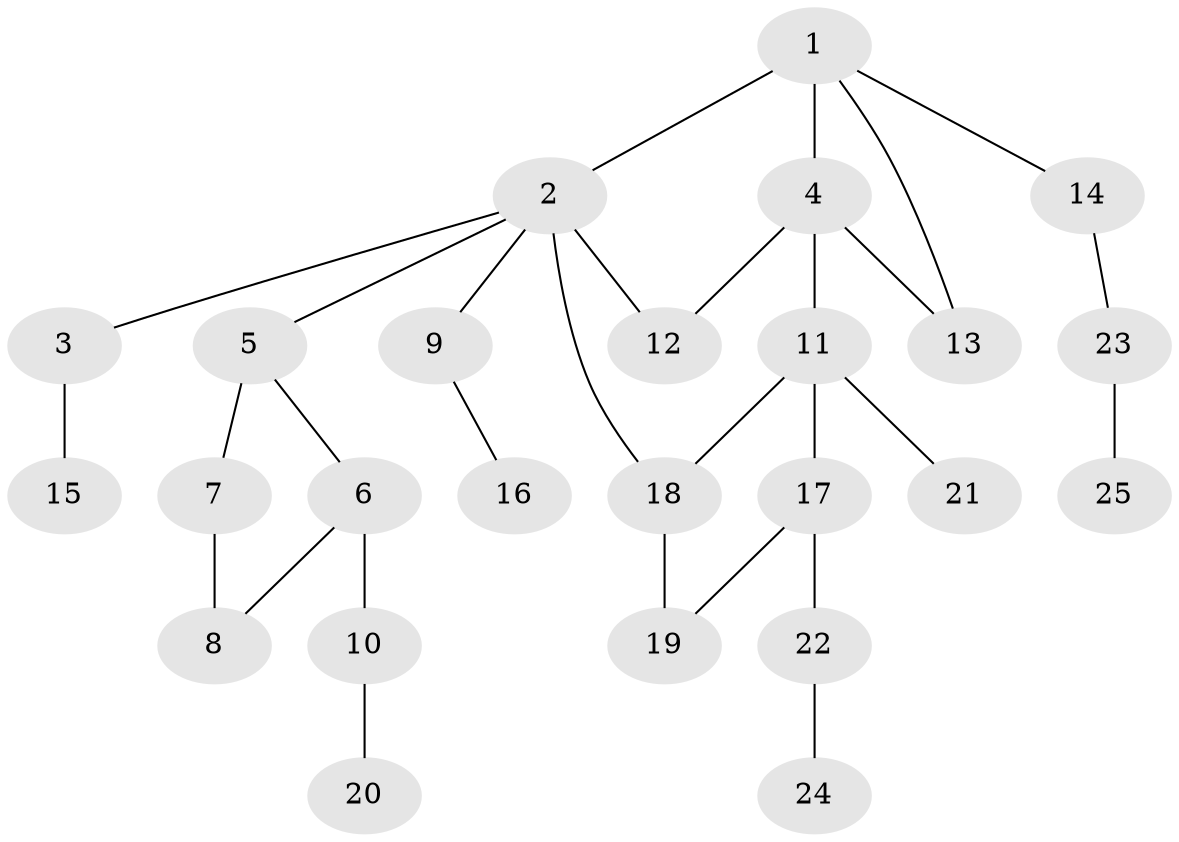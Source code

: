 // original degree distribution, {6: 0.04, 1: 0.48, 4: 0.1, 3: 0.22, 2: 0.14, 5: 0.02}
// Generated by graph-tools (version 1.1) at 2025/34/03/09/25 02:34:16]
// undirected, 25 vertices, 29 edges
graph export_dot {
graph [start="1"]
  node [color=gray90,style=filled];
  1;
  2;
  3;
  4;
  5;
  6;
  7;
  8;
  9;
  10;
  11;
  12;
  13;
  14;
  15;
  16;
  17;
  18;
  19;
  20;
  21;
  22;
  23;
  24;
  25;
  1 -- 2 [weight=2.0];
  1 -- 4 [weight=1.0];
  1 -- 13 [weight=1.0];
  1 -- 14 [weight=1.0];
  2 -- 3 [weight=1.0];
  2 -- 5 [weight=1.0];
  2 -- 9 [weight=1.0];
  2 -- 12 [weight=1.0];
  2 -- 18 [weight=1.0];
  3 -- 15 [weight=2.0];
  4 -- 11 [weight=1.0];
  4 -- 12 [weight=1.0];
  4 -- 13 [weight=1.0];
  5 -- 6 [weight=1.0];
  5 -- 7 [weight=2.0];
  6 -- 8 [weight=1.0];
  6 -- 10 [weight=1.0];
  7 -- 8 [weight=1.0];
  9 -- 16 [weight=1.0];
  10 -- 20 [weight=1.0];
  11 -- 17 [weight=1.0];
  11 -- 18 [weight=1.0];
  11 -- 21 [weight=1.0];
  14 -- 23 [weight=1.0];
  17 -- 19 [weight=1.0];
  17 -- 22 [weight=1.0];
  18 -- 19 [weight=1.0];
  22 -- 24 [weight=1.0];
  23 -- 25 [weight=1.0];
}
